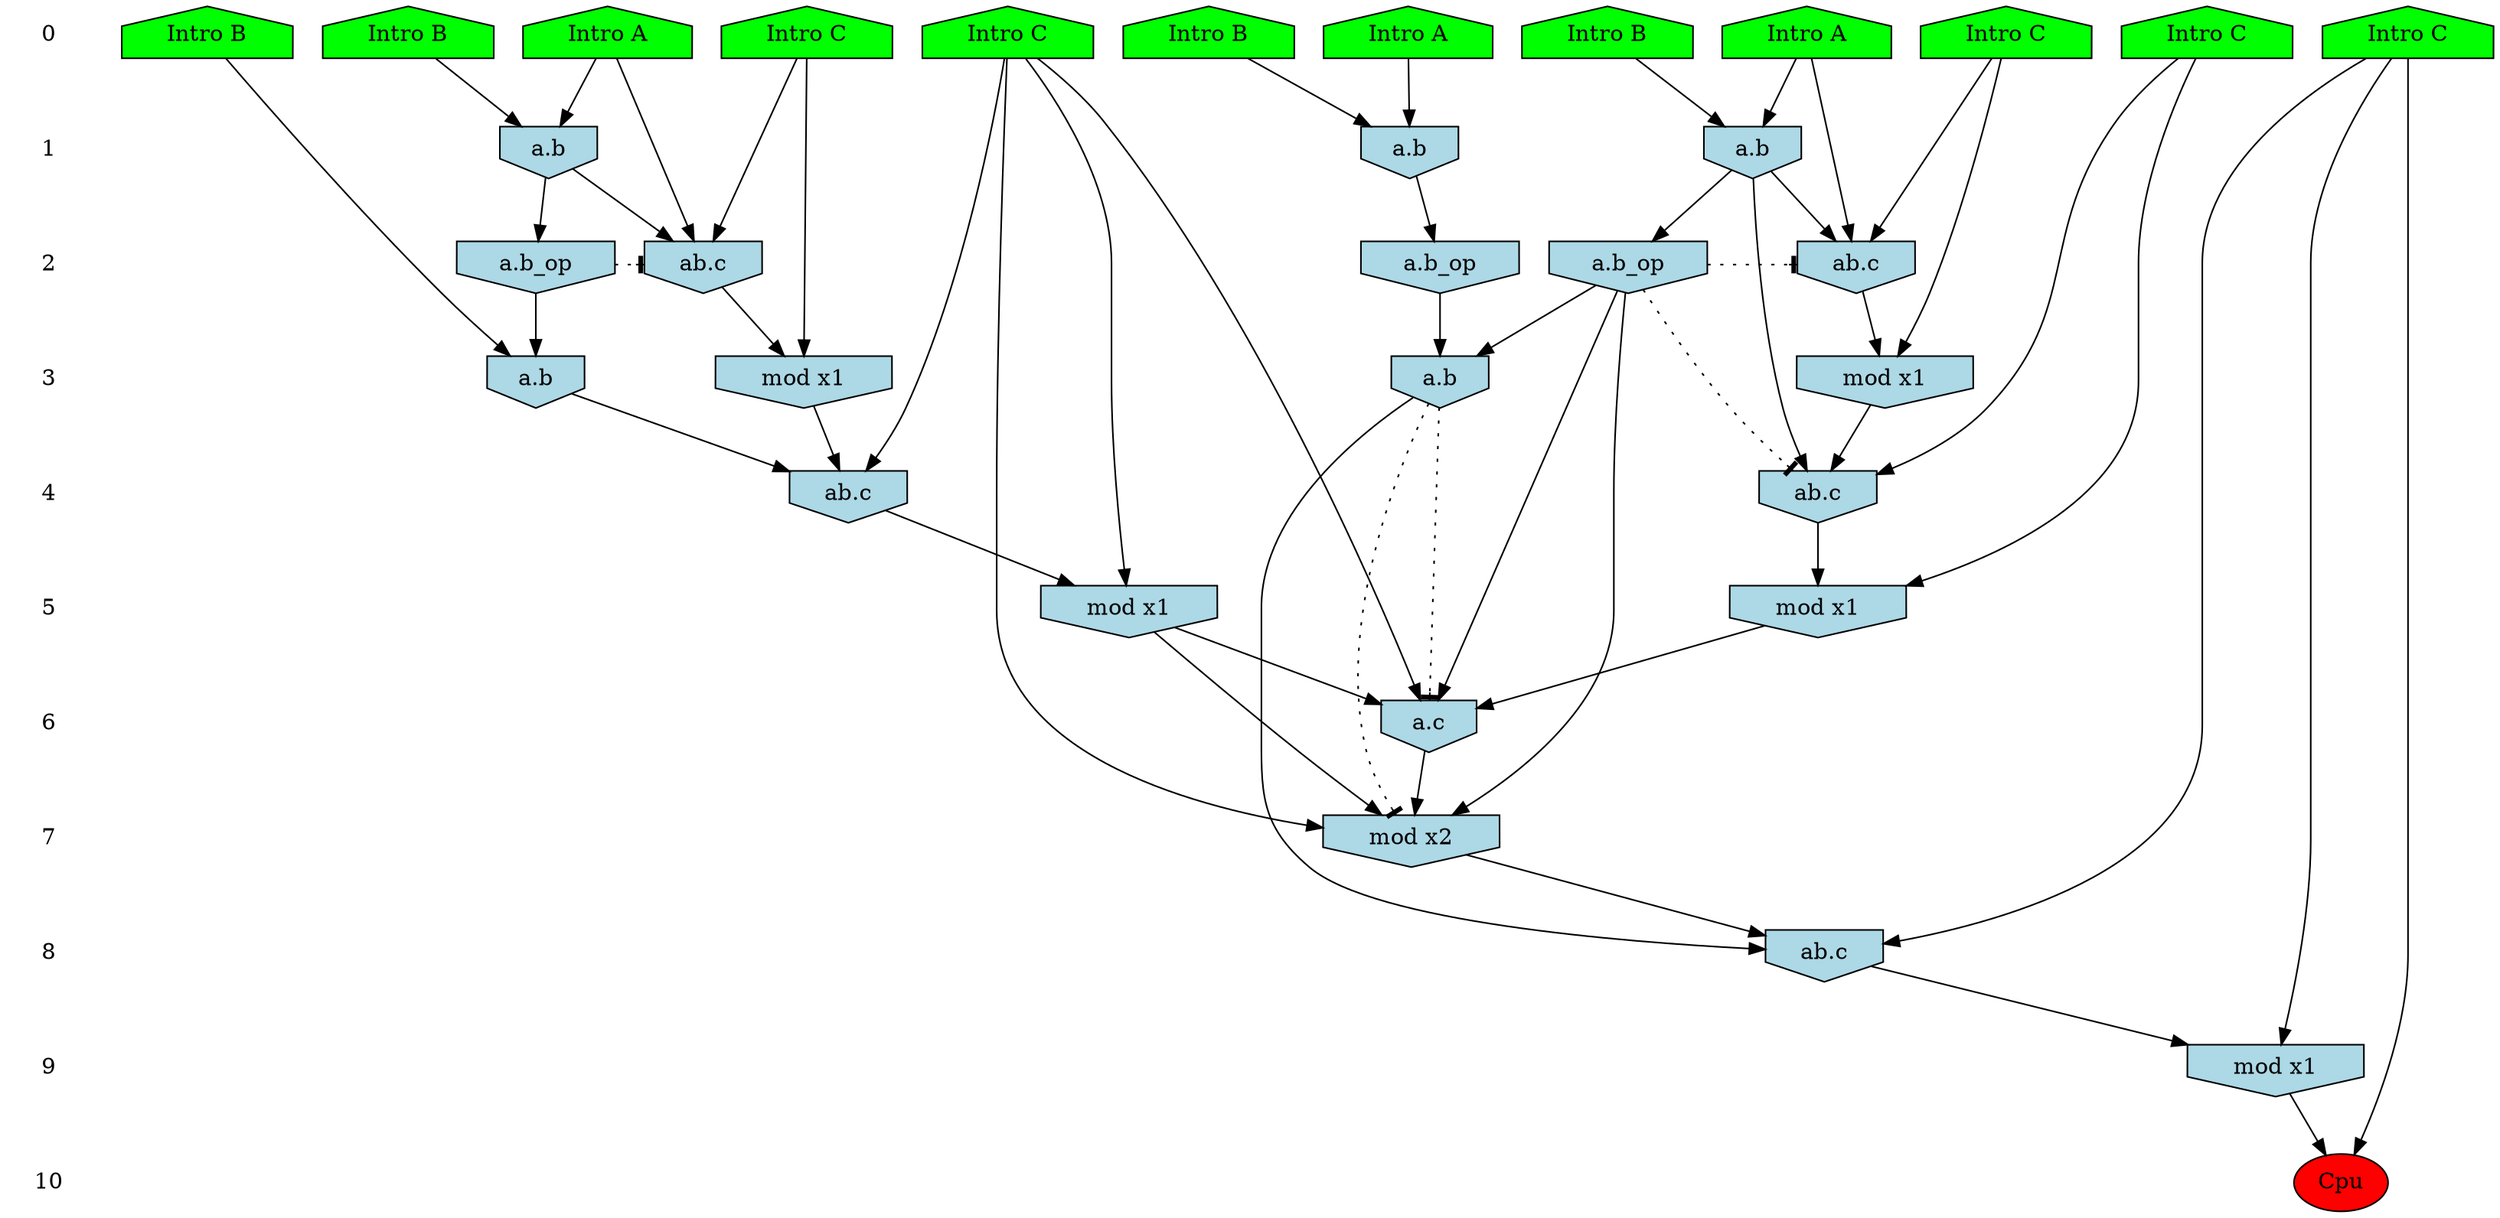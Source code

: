/* Compression of 1 causal flows obtained in average at 1.920612E+01 t.u */
/* Compressed causal flows were: [3501] */
digraph G{
 ranksep=.5 ; 
{ rank = same ; "0" [shape=plaintext] ; node_1 [label ="Intro A", shape=house, style=filled, fillcolor=green] ;
node_2 [label ="Intro B", shape=house, style=filled, fillcolor=green] ;
node_3 [label ="Intro B", shape=house, style=filled, fillcolor=green] ;
node_4 [label ="Intro B", shape=house, style=filled, fillcolor=green] ;
node_5 [label ="Intro A", shape=house, style=filled, fillcolor=green] ;
node_6 [label ="Intro A", shape=house, style=filled, fillcolor=green] ;
node_7 [label ="Intro B", shape=house, style=filled, fillcolor=green] ;
node_8 [label ="Intro C", shape=house, style=filled, fillcolor=green] ;
node_9 [label ="Intro C", shape=house, style=filled, fillcolor=green] ;
node_10 [label ="Intro C", shape=house, style=filled, fillcolor=green] ;
node_11 [label ="Intro C", shape=house, style=filled, fillcolor=green] ;
node_12 [label ="Intro C", shape=house, style=filled, fillcolor=green] ;
}
{ rank = same ; "1" [shape=plaintext] ; node_13 [label="a.b", shape=invhouse, style=filled, fillcolor = lightblue] ;
node_14 [label="a.b", shape=invhouse, style=filled, fillcolor = lightblue] ;
node_16 [label="a.b", shape=invhouse, style=filled, fillcolor = lightblue] ;
}
{ rank = same ; "2" [shape=plaintext] ; node_15 [label="ab.c", shape=invhouse, style=filled, fillcolor = lightblue] ;
node_18 [label="ab.c", shape=invhouse, style=filled, fillcolor = lightblue] ;
node_21 [label="a.b_op", shape=invhouse, style=filled, fillcolor = lightblue] ;
node_22 [label="a.b_op", shape=invhouse, style=filled, fillcolor = lightblue] ;
node_23 [label="a.b_op", shape=invhouse, style=filled, fillcolor = lightblue] ;
}
{ rank = same ; "3" [shape=plaintext] ; node_17 [label="mod x1", shape=invhouse, style=filled, fillcolor = lightblue] ;
node_20 [label="mod x1", shape=invhouse, style=filled, fillcolor = lightblue] ;
node_24 [label="a.b", shape=invhouse, style=filled, fillcolor = lightblue] ;
node_30 [label="a.b", shape=invhouse, style=filled, fillcolor = lightblue] ;
}
{ rank = same ; "4" [shape=plaintext] ; node_19 [label="ab.c", shape=invhouse, style=filled, fillcolor = lightblue] ;
node_25 [label="ab.c", shape=invhouse, style=filled, fillcolor = lightblue] ;
}
{ rank = same ; "5" [shape=plaintext] ; node_26 [label="mod x1", shape=invhouse, style=filled, fillcolor = lightblue] ;
node_27 [label="mod x1", shape=invhouse, style=filled, fillcolor = lightblue] ;
}
{ rank = same ; "6" [shape=plaintext] ; node_28 [label="a.c", shape=invhouse, style=filled, fillcolor = lightblue] ;
}
{ rank = same ; "7" [shape=plaintext] ; node_29 [label="mod x2", shape=invhouse, style=filled, fillcolor = lightblue] ;
}
{ rank = same ; "8" [shape=plaintext] ; node_31 [label="ab.c", shape=invhouse, style=filled, fillcolor = lightblue] ;
}
{ rank = same ; "9" [shape=plaintext] ; node_32 [label="mod x1", shape=invhouse, style=filled, fillcolor = lightblue] ;
}
{ rank = same ; "10" [shape=plaintext] ; node_33 [label ="Cpu", style=filled, fillcolor=red] ;
}
"0" -> "1" [style="invis"]; 
"1" -> "2" [style="invis"]; 
"2" -> "3" [style="invis"]; 
"3" -> "4" [style="invis"]; 
"4" -> "5" [style="invis"]; 
"5" -> "6" [style="invis"]; 
"6" -> "7" [style="invis"]; 
"7" -> "8" [style="invis"]; 
"8" -> "9" [style="invis"]; 
"9" -> "10" [style="invis"]; 
node_1 -> node_13
node_3 -> node_13
node_2 -> node_14
node_5 -> node_14
node_5 -> node_15
node_9 -> node_15
node_14 -> node_15
node_6 -> node_16
node_7 -> node_16
node_9 -> node_17
node_15 -> node_17
node_6 -> node_18
node_11 -> node_18
node_16 -> node_18
node_10 -> node_19
node_14 -> node_19
node_17 -> node_19
node_11 -> node_20
node_18 -> node_20
node_13 -> node_21
node_14 -> node_22
node_16 -> node_23
node_4 -> node_24
node_23 -> node_24
node_8 -> node_25
node_20 -> node_25
node_24 -> node_25
node_10 -> node_26
node_19 -> node_26
node_8 -> node_27
node_25 -> node_27
node_8 -> node_28
node_22 -> node_28
node_26 -> node_28
node_27 -> node_28
node_8 -> node_29
node_22 -> node_29
node_27 -> node_29
node_28 -> node_29
node_21 -> node_30
node_22 -> node_30
node_12 -> node_31
node_29 -> node_31
node_30 -> node_31
node_12 -> node_32
node_31 -> node_32
node_12 -> node_33
node_32 -> node_33
node_22 -> node_19 [style=dotted, arrowhead = tee] 
node_22 -> node_15 [style=dotted, arrowhead = tee] 
node_23 -> node_18 [style=dotted, arrowhead = tee] 
node_30 -> node_29 [style=dotted, arrowhead = tee] 
node_30 -> node_28 [style=dotted, arrowhead = tee] 
}
/*
 Dot generation time: 0.000153
*/